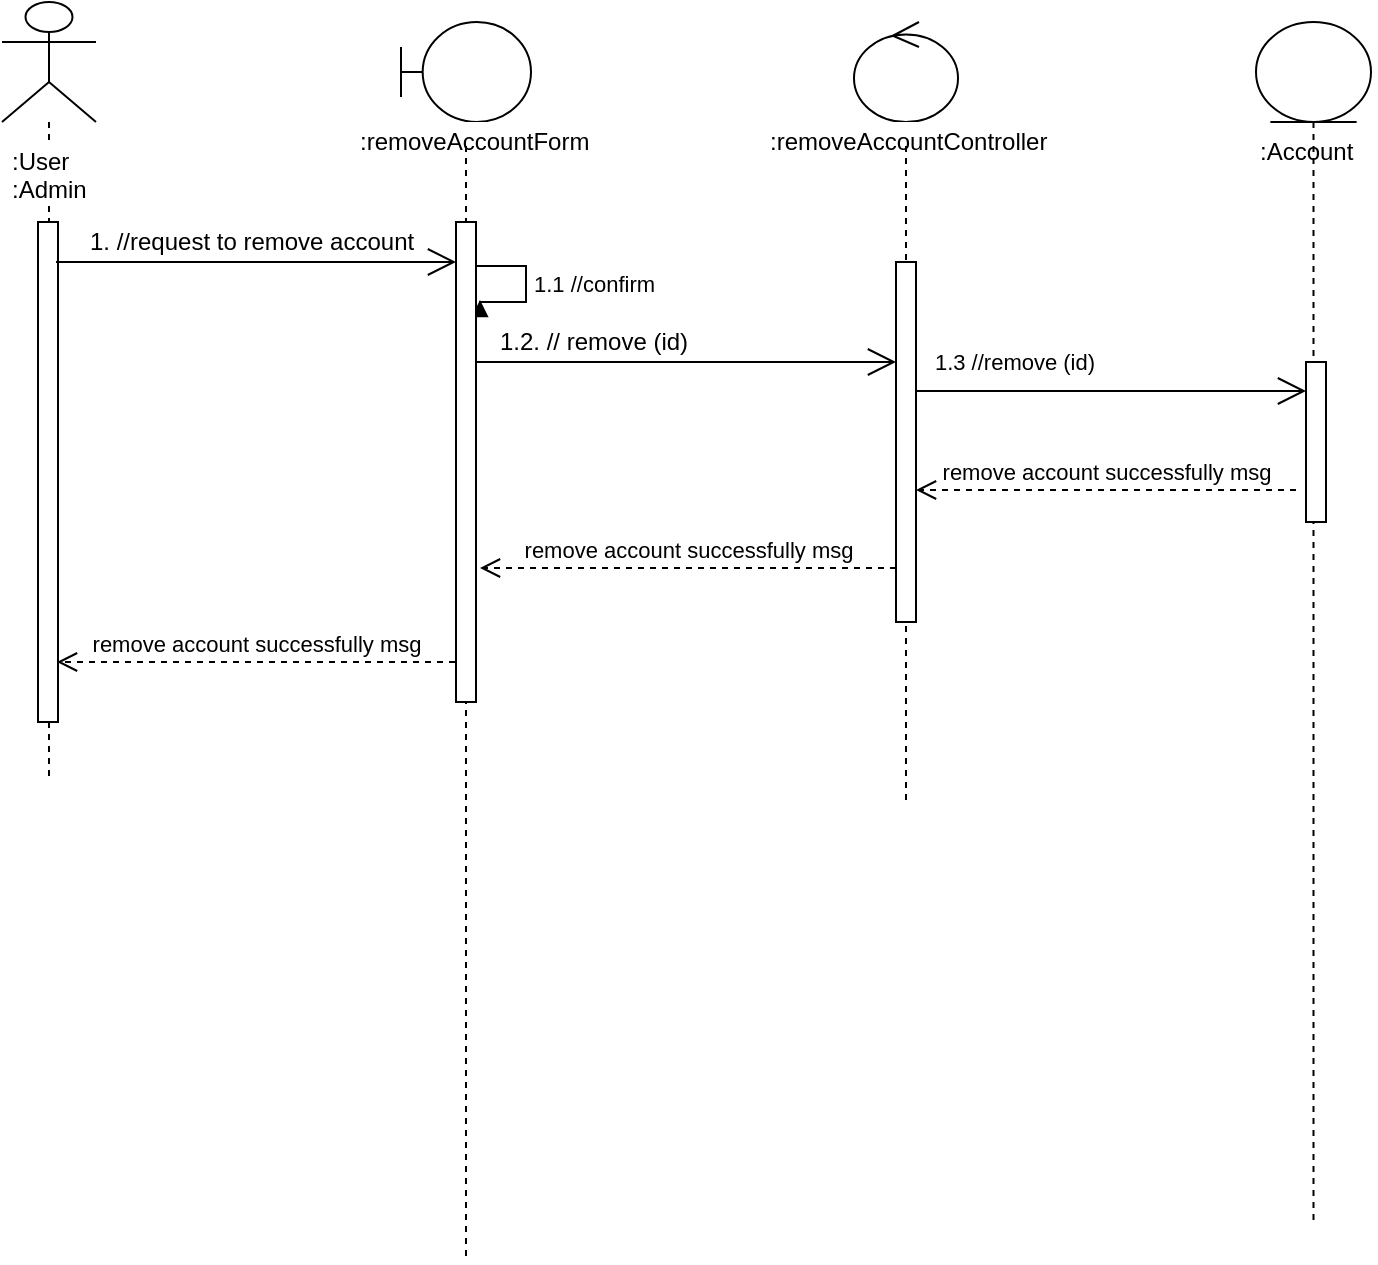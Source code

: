 <mxfile version="12.2.7" type="google" pages="1"><diagram id="9VVV0wmlApFZpibhe6T6" name="Page-1"><mxGraphModel dx="972" dy="534" grid="1" gridSize="10" guides="1" tooltips="1" connect="1" arrows="1" fold="1" page="1" pageScale="1" pageWidth="850" pageHeight="1100" math="0" shadow="0"><root><mxCell id="0"/><mxCell id="1" parent="0"/><mxCell id="7LlqPQ9mVFAl82Ci_bXm-11" value="" style="shape=umlLifeline;participant=umlEntity;perimeter=lifelinePerimeter;whiteSpace=wrap;html=1;container=1;collapsible=0;recursiveResize=0;verticalAlign=top;spacingTop=36;labelBackgroundColor=#ffffff;outlineConnect=0;size=50;" parent="1" vertex="1"><mxGeometry x="760" y="50" width="57.5" height="600" as="geometry"/></mxCell><mxCell id="7LlqPQ9mVFAl82Ci_bXm-12" value=":Account" style="text;html=1;resizable=0;points=[];autosize=1;align=left;verticalAlign=top;spacingTop=-4;" parent="7LlqPQ9mVFAl82Ci_bXm-11" vertex="1"><mxGeometry y="55" width="60" height="20" as="geometry"/></mxCell><mxCell id="7LlqPQ9mVFAl82Ci_bXm-13" value="" style="html=1;points=[];perimeter=orthogonalPerimeter;" parent="7LlqPQ9mVFAl82Ci_bXm-11" vertex="1"><mxGeometry x="25" y="170" width="10" height="80" as="geometry"/></mxCell><mxCell id="7LlqPQ9mVFAl82Ci_bXm-7" value="" style="shape=umlLifeline;participant=umlBoundary;perimeter=lifelinePerimeter;whiteSpace=wrap;html=1;container=1;collapsible=0;recursiveResize=0;verticalAlign=top;spacingTop=36;labelBackgroundColor=#ffffff;outlineConnect=0;size=50;" parent="1" vertex="1"><mxGeometry x="332.5" y="50" width="65" height="620" as="geometry"/></mxCell><mxCell id="iLXR5Pj4QZRE0byJ2EBu-31" value="" style="shape=umlLifeline;participant=umlActor;perimeter=lifelinePerimeter;whiteSpace=wrap;html=1;container=1;collapsible=0;recursiveResize=0;verticalAlign=top;spacingTop=36;labelBackgroundColor=#ffffff;outlineConnect=0;size=60;" parent="1" vertex="1"><mxGeometry x="133" y="40" width="47" height="390" as="geometry"/></mxCell><mxCell id="iLXR5Pj4QZRE0byJ2EBu-1" value="" style="html=1;points=[];perimeter=orthogonalPerimeter;" parent="iLXR5Pj4QZRE0byJ2EBu-31" vertex="1"><mxGeometry x="18" y="110" width="10" height="250" as="geometry"/></mxCell><mxCell id="iLXR5Pj4QZRE0byJ2EBu-35" value=":User&lt;br&gt;:Admin" style="text;html=1;resizable=0;points=[];autosize=1;align=left;verticalAlign=top;spacingTop=-4;fillColor=#ffffff;" parent="iLXR5Pj4QZRE0byJ2EBu-31" vertex="1"><mxGeometry x="3" y="70" width="50" height="30" as="geometry"/></mxCell><mxCell id="iLXR5Pj4QZRE0byJ2EBu-33" value="" style="shape=umlLifeline;participant=umlControl;perimeter=lifelinePerimeter;whiteSpace=wrap;html=1;container=1;collapsible=0;recursiveResize=0;verticalAlign=top;spacingTop=36;labelBackgroundColor=#ffffff;outlineConnect=0;size=50;" parent="1" vertex="1"><mxGeometry x="559" y="50" width="52" height="390" as="geometry"/></mxCell><mxCell id="-wY2yEsiiw25BnGMkuMS-2" value="" style="html=1;points=[];perimeter=orthogonalPerimeter;" parent="iLXR5Pj4QZRE0byJ2EBu-33" vertex="1"><mxGeometry x="21" y="120" width="10" height="180" as="geometry"/></mxCell><mxCell id="iLXR5Pj4QZRE0byJ2EBu-2" value="" style="endArrow=open;endFill=1;endSize=12;html=1;" parent="1" edge="1"><mxGeometry width="160" relative="1" as="geometry"><mxPoint x="160" y="170" as="sourcePoint"/><mxPoint x="360" y="170" as="targetPoint"/></mxGeometry></mxCell><mxCell id="iLXR5Pj4QZRE0byJ2EBu-5" value="1.1 //confirm" style="edgeStyle=orthogonalEdgeStyle;html=1;align=left;spacingLeft=2;endArrow=block;rounded=0;" parent="1" edge="1"><mxGeometry relative="1" as="geometry"><mxPoint x="370" y="172" as="sourcePoint"/><Array as="points"><mxPoint x="395" y="172"/><mxPoint x="395" y="190"/></Array><mxPoint x="372" y="189" as="targetPoint"/></mxGeometry></mxCell><mxCell id="iLXR5Pj4QZRE0byJ2EBu-6" value="" style="endArrow=open;endFill=1;endSize=12;html=1;" parent="1" edge="1"><mxGeometry width="160" relative="1" as="geometry"><mxPoint x="370" y="220" as="sourcePoint"/><mxPoint x="580" y="220" as="targetPoint"/></mxGeometry></mxCell><mxCell id="iLXR5Pj4QZRE0byJ2EBu-15" value="remove account successfully msg" style="html=1;verticalAlign=bottom;endArrow=open;dashed=1;endSize=8;exitX=0;exitY=0.9;exitDx=0;exitDy=0;exitPerimeter=0;" parent="1" edge="1"><mxGeometry relative="1" as="geometry"><mxPoint x="580" y="323" as="sourcePoint"/><mxPoint x="372" y="323" as="targetPoint"/></mxGeometry></mxCell><mxCell id="iLXR5Pj4QZRE0byJ2EBu-16" value="remove account successfully msg" style="html=1;verticalAlign=bottom;endArrow=open;dashed=1;endSize=8;" parent="1" edge="1"><mxGeometry relative="1" as="geometry"><mxPoint x="359.5" y="370" as="sourcePoint"/><mxPoint x="160.5" y="370" as="targetPoint"/></mxGeometry></mxCell><mxCell id="iLXR5Pj4QZRE0byJ2EBu-18" value="1. //request to remove account" style="text;html=1;resizable=0;points=[];autosize=1;align=left;verticalAlign=top;spacingTop=-4;" parent="1" vertex="1"><mxGeometry x="175" y="150" width="180" height="10" as="geometry"/></mxCell><mxCell id="iLXR5Pj4QZRE0byJ2EBu-19" value="1.2. // remove (id)" style="text;html=1;resizable=0;points=[];autosize=1;align=left;verticalAlign=top;spacingTop=-4;" parent="1" vertex="1"><mxGeometry x="380" y="200" width="110" height="10" as="geometry"/></mxCell><mxCell id="iLXR5Pj4QZRE0byJ2EBu-36" value=":removeAccountForm" style="text;html=1;resizable=0;points=[];autosize=1;align=left;verticalAlign=top;spacingTop=-4;fillColor=#ffffff;" parent="1" vertex="1"><mxGeometry x="310" y="100" width="130" height="10" as="geometry"/></mxCell><mxCell id="7LlqPQ9mVFAl82Ci_bXm-3" value=":removeAccountController" style="text;html=1;resizable=0;points=[];autosize=1;align=left;verticalAlign=top;spacingTop=-4;fillColor=#ffffff;" parent="1" vertex="1"><mxGeometry x="515" y="100" width="150" height="10" as="geometry"/></mxCell><mxCell id="-wY2yEsiiw25BnGMkuMS-1" value="" style="html=1;points=[];perimeter=orthogonalPerimeter;" parent="1" vertex="1"><mxGeometry x="360" y="150" width="10" height="240" as="geometry"/></mxCell><mxCell id="7LlqPQ9mVFAl82Ci_bXm-10" value="1.3 //remove (id)" style="endArrow=open;endFill=1;endSize=12;html=1;" parent="1" target="7LlqPQ9mVFAl82Ci_bXm-13" edge="1"><mxGeometry x="-0.5" y="15" width="160" relative="1" as="geometry"><mxPoint x="590" y="234.5" as="sourcePoint"/><mxPoint x="750" y="234.5" as="targetPoint"/><mxPoint as="offset"/></mxGeometry></mxCell><mxCell id="7LlqPQ9mVFAl82Ci_bXm-15" value="remove account successfully msg" style="html=1;verticalAlign=bottom;endArrow=open;dashed=1;endSize=8;" parent="1" edge="1"><mxGeometry relative="1" as="geometry"><mxPoint x="780" y="284" as="sourcePoint"/><mxPoint x="590" y="284" as="targetPoint"/></mxGeometry></mxCell></root></mxGraphModel></diagram></mxfile>